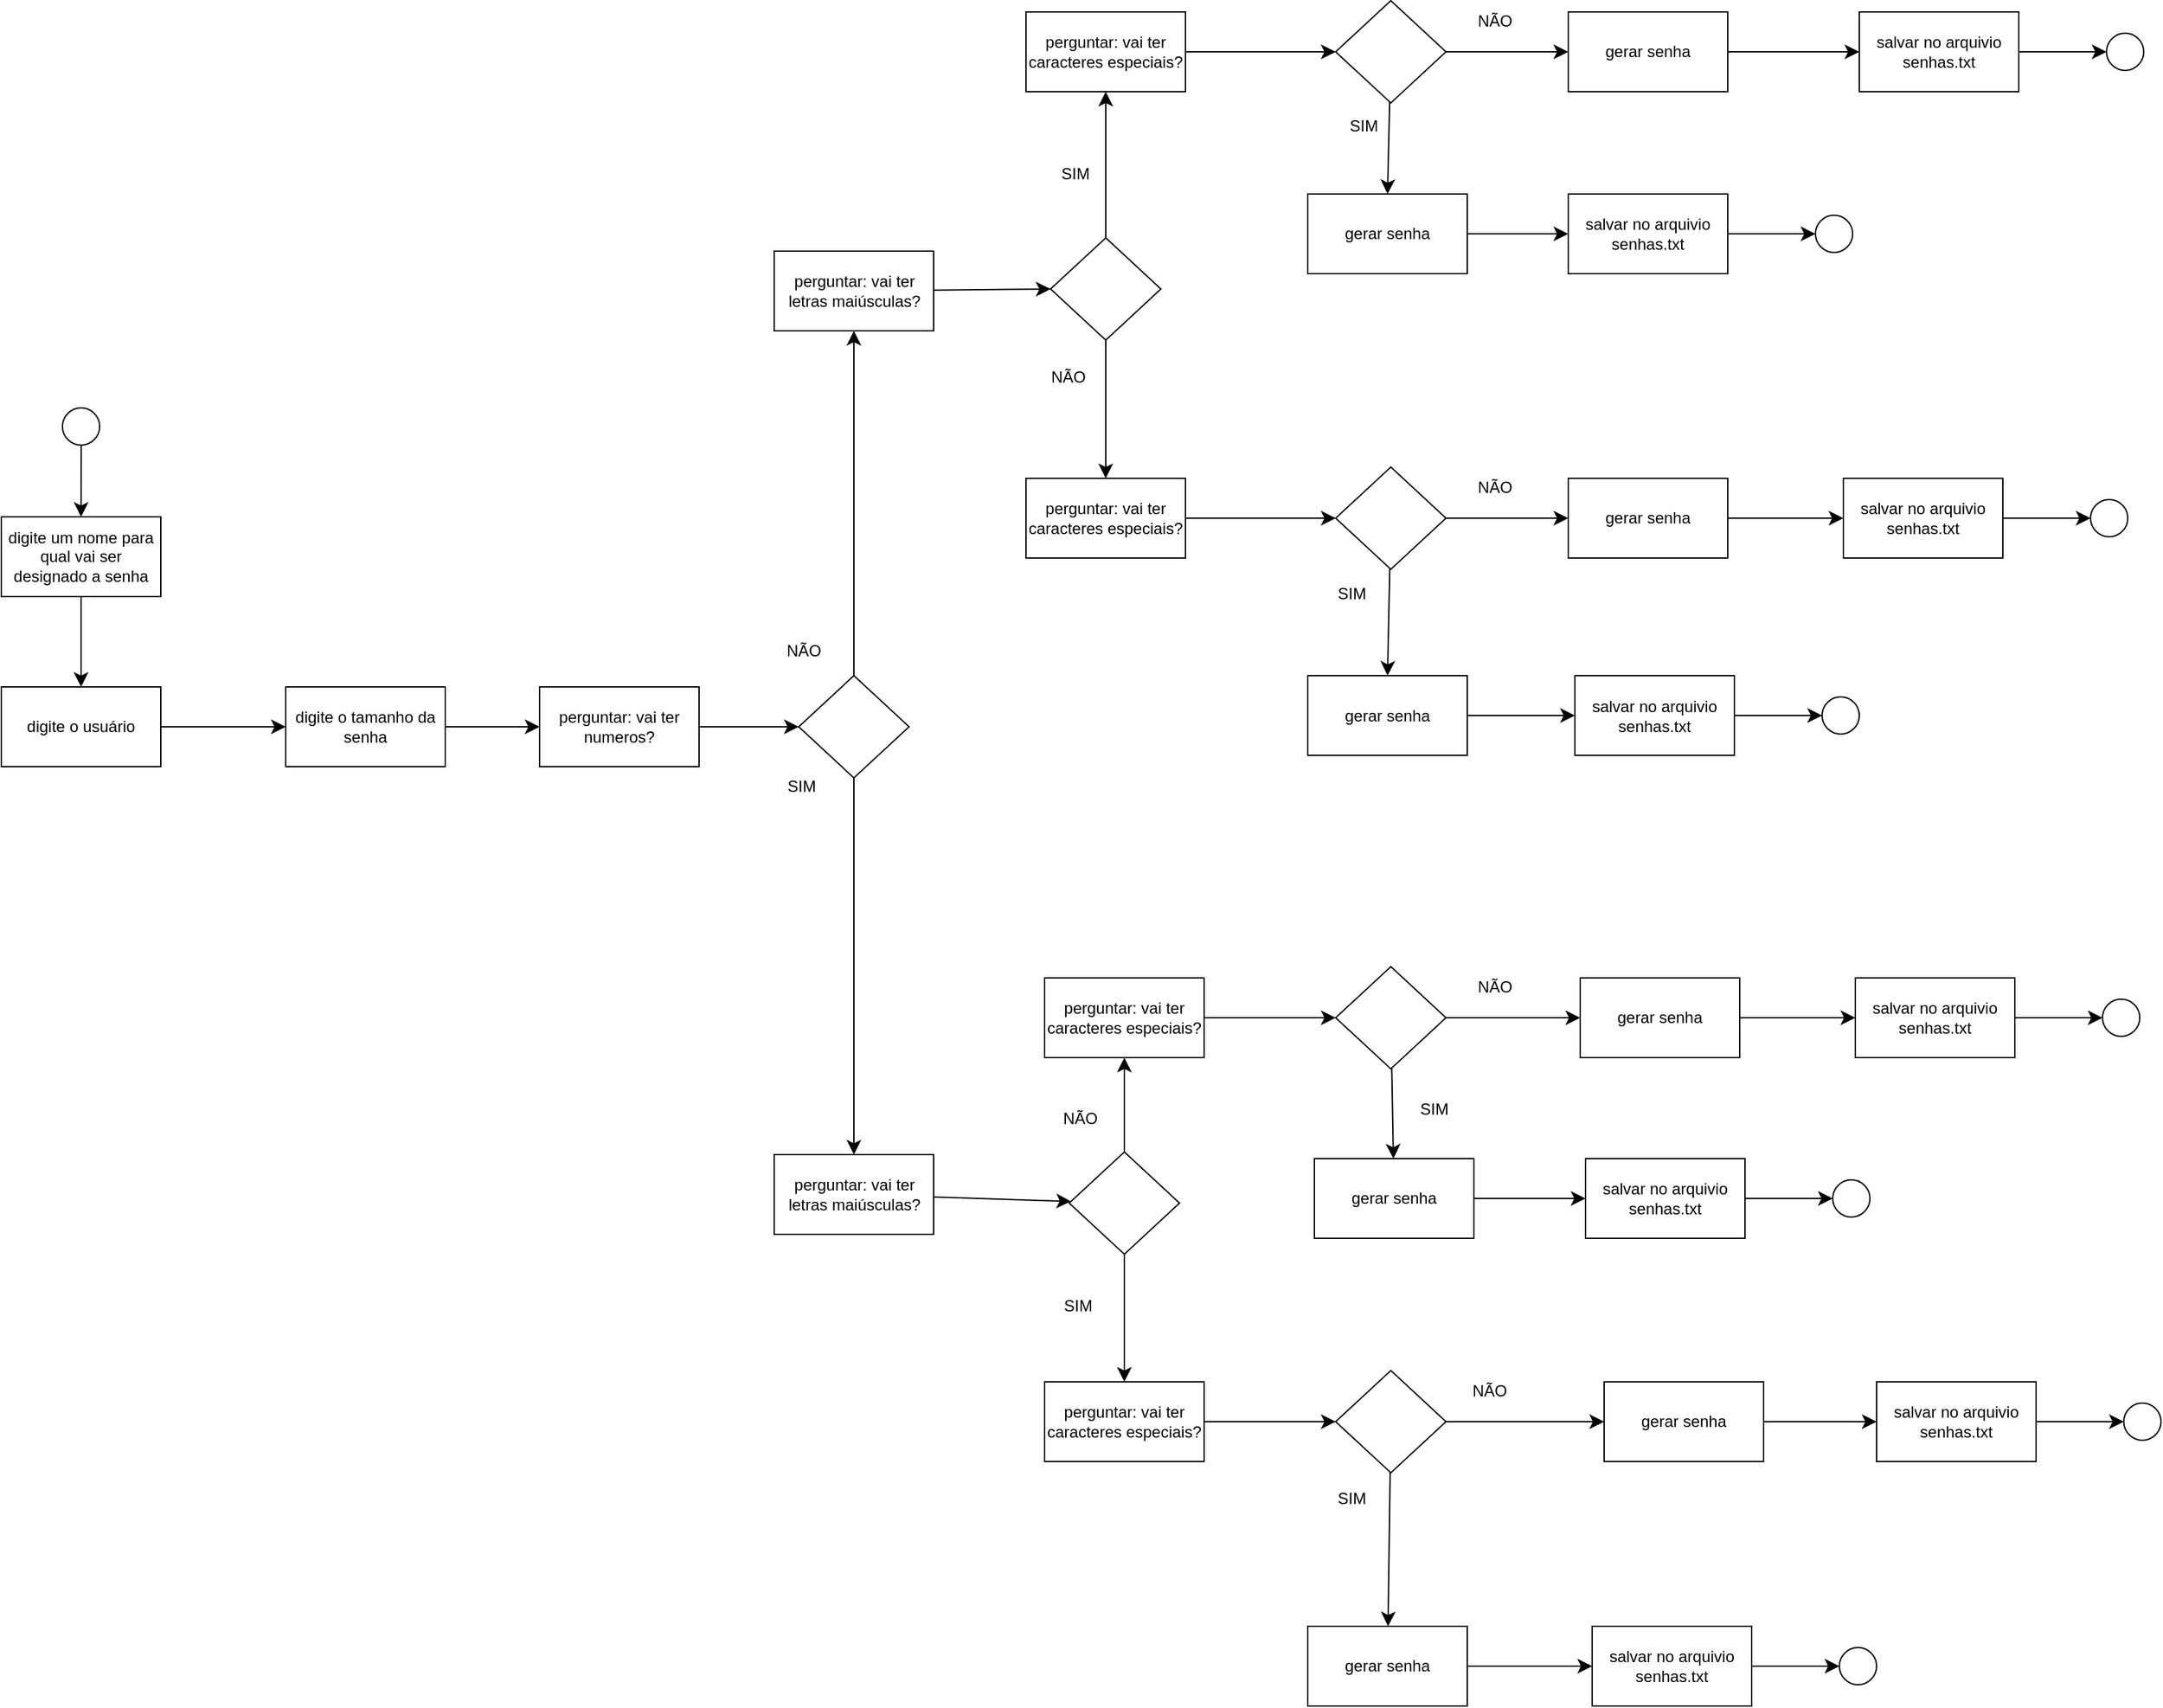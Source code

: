<mxfile version="26.2.14">
  <diagram name="Página-1" id="h_kVS6QXwFwlx4hH-j7_">
    <mxGraphModel dx="2560" dy="4295" grid="0" gridSize="10" guides="1" tooltips="1" connect="1" arrows="1" fold="1" page="0" pageScale="1" pageWidth="827" pageHeight="1169" math="0" shadow="0">
      <root>
        <mxCell id="0" />
        <mxCell id="1" parent="0" />
        <mxCell id="Y_0qaRD-UfhqwSKcZjdB-19" style="edgeStyle=none;curved=1;rounded=0;orthogonalLoop=1;jettySize=auto;html=1;entryX=0;entryY=0.5;entryDx=0;entryDy=0;fontSize=12;startSize=8;endSize=8;" edge="1" parent="1" source="Y_0qaRD-UfhqwSKcZjdB-1" target="Y_0qaRD-UfhqwSKcZjdB-18">
          <mxGeometry relative="1" as="geometry" />
        </mxCell>
        <mxCell id="Y_0qaRD-UfhqwSKcZjdB-1" value="digite o tamanho da senha" style="rounded=0;whiteSpace=wrap;html=1;" vertex="1" parent="1">
          <mxGeometry x="365" y="-365" width="120" height="60" as="geometry" />
        </mxCell>
        <mxCell id="Y_0qaRD-UfhqwSKcZjdB-25" style="edgeStyle=none;curved=1;rounded=0;orthogonalLoop=1;jettySize=auto;html=1;fontSize=12;startSize=8;endSize=8;" edge="1" parent="1" source="Y_0qaRD-UfhqwSKcZjdB-2" target="Y_0qaRD-UfhqwSKcZjdB-22">
          <mxGeometry relative="1" as="geometry" />
        </mxCell>
        <mxCell id="Y_0qaRD-UfhqwSKcZjdB-2" value="perguntar: vai ter letras maiúsculas?" style="rounded=0;whiteSpace=wrap;html=1;" vertex="1" parent="1">
          <mxGeometry x="732.5" y="-13" width="120" height="60" as="geometry" />
        </mxCell>
        <mxCell id="Y_0qaRD-UfhqwSKcZjdB-14" style="edgeStyle=none;curved=1;rounded=0;orthogonalLoop=1;jettySize=auto;html=1;entryX=0.5;entryY=0;entryDx=0;entryDy=0;fontSize=12;startSize=8;endSize=8;" edge="1" parent="1" source="Y_0qaRD-UfhqwSKcZjdB-3" target="Y_0qaRD-UfhqwSKcZjdB-13">
          <mxGeometry relative="1" as="geometry" />
        </mxCell>
        <mxCell id="Y_0qaRD-UfhqwSKcZjdB-3" value="" style="ellipse;whiteSpace=wrap;html=1;aspect=fixed;" vertex="1" parent="1">
          <mxGeometry x="197" y="-575" width="28" height="28" as="geometry" />
        </mxCell>
        <mxCell id="Y_0qaRD-UfhqwSKcZjdB-10" style="edgeStyle=none;curved=1;rounded=0;orthogonalLoop=1;jettySize=auto;html=1;fontSize=12;startSize=8;endSize=8;entryX=0.5;entryY=1;entryDx=0;entryDy=0;" edge="1" parent="1" source="Y_0qaRD-UfhqwSKcZjdB-4" target="Y_0qaRD-UfhqwSKcZjdB-21">
          <mxGeometry relative="1" as="geometry">
            <mxPoint x="790" y="-484" as="targetPoint" />
          </mxGeometry>
        </mxCell>
        <mxCell id="Y_0qaRD-UfhqwSKcZjdB-11" style="edgeStyle=none;curved=1;rounded=0;orthogonalLoop=1;jettySize=auto;html=1;fontSize=12;startSize=8;endSize=8;" edge="1" parent="1" source="Y_0qaRD-UfhqwSKcZjdB-4" target="Y_0qaRD-UfhqwSKcZjdB-2">
          <mxGeometry relative="1" as="geometry" />
        </mxCell>
        <mxCell id="Y_0qaRD-UfhqwSKcZjdB-4" value="" style="rhombus;whiteSpace=wrap;html=1;" vertex="1" parent="1">
          <mxGeometry x="751" y="-373.5" width="83" height="77" as="geometry" />
        </mxCell>
        <mxCell id="Y_0qaRD-UfhqwSKcZjdB-5" value="SIM&amp;nbsp;" style="text;html=1;align=center;verticalAlign=middle;whiteSpace=wrap;rounded=0;" vertex="1" parent="1">
          <mxGeometry x="725" y="-305" width="60" height="30" as="geometry" />
        </mxCell>
        <mxCell id="Y_0qaRD-UfhqwSKcZjdB-6" value="NÃO" style="text;html=1;align=center;verticalAlign=middle;whiteSpace=wrap;rounded=0;" vertex="1" parent="1">
          <mxGeometry x="725" y="-407" width="60" height="30" as="geometry" />
        </mxCell>
        <mxCell id="Y_0qaRD-UfhqwSKcZjdB-16" style="edgeStyle=none;curved=1;rounded=0;orthogonalLoop=1;jettySize=auto;html=1;entryX=0.5;entryY=0;entryDx=0;entryDy=0;fontSize=12;startSize=8;endSize=8;" edge="1" parent="1" source="Y_0qaRD-UfhqwSKcZjdB-13" target="Y_0qaRD-UfhqwSKcZjdB-15">
          <mxGeometry relative="1" as="geometry" />
        </mxCell>
        <mxCell id="Y_0qaRD-UfhqwSKcZjdB-13" value="digite um nome para qual vai ser designado a senha" style="rounded=0;whiteSpace=wrap;html=1;" vertex="1" parent="1">
          <mxGeometry x="151" y="-493" width="120" height="60" as="geometry" />
        </mxCell>
        <mxCell id="Y_0qaRD-UfhqwSKcZjdB-17" style="edgeStyle=none;curved=1;rounded=0;orthogonalLoop=1;jettySize=auto;html=1;entryX=0;entryY=0.5;entryDx=0;entryDy=0;fontSize=12;startSize=8;endSize=8;" edge="1" parent="1" source="Y_0qaRD-UfhqwSKcZjdB-15" target="Y_0qaRD-UfhqwSKcZjdB-1">
          <mxGeometry relative="1" as="geometry" />
        </mxCell>
        <mxCell id="Y_0qaRD-UfhqwSKcZjdB-15" value="digite o usuário" style="rounded=0;whiteSpace=wrap;html=1;" vertex="1" parent="1">
          <mxGeometry x="151" y="-365" width="120" height="60" as="geometry" />
        </mxCell>
        <mxCell id="Y_0qaRD-UfhqwSKcZjdB-20" style="edgeStyle=none;curved=1;rounded=0;orthogonalLoop=1;jettySize=auto;html=1;entryX=0;entryY=0.5;entryDx=0;entryDy=0;fontSize=12;startSize=8;endSize=8;" edge="1" parent="1" source="Y_0qaRD-UfhqwSKcZjdB-18" target="Y_0qaRD-UfhqwSKcZjdB-4">
          <mxGeometry relative="1" as="geometry" />
        </mxCell>
        <mxCell id="Y_0qaRD-UfhqwSKcZjdB-18" value="perguntar: vai ter numeros?" style="rounded=0;whiteSpace=wrap;html=1;" vertex="1" parent="1">
          <mxGeometry x="556" y="-365" width="120" height="60" as="geometry" />
        </mxCell>
        <mxCell id="Y_0qaRD-UfhqwSKcZjdB-26" style="edgeStyle=none;curved=1;rounded=0;orthogonalLoop=1;jettySize=auto;html=1;entryX=0;entryY=0.5;entryDx=0;entryDy=0;fontSize=12;startSize=8;endSize=8;" edge="1" parent="1" source="Y_0qaRD-UfhqwSKcZjdB-21" target="Y_0qaRD-UfhqwSKcZjdB-23">
          <mxGeometry relative="1" as="geometry" />
        </mxCell>
        <mxCell id="Y_0qaRD-UfhqwSKcZjdB-21" value="perguntar: vai ter letras maiúsculas?" style="rounded=0;whiteSpace=wrap;html=1;" vertex="1" parent="1">
          <mxGeometry x="732.5" y="-693" width="120" height="60" as="geometry" />
        </mxCell>
        <mxCell id="Y_0qaRD-UfhqwSKcZjdB-30" style="edgeStyle=none;curved=1;rounded=0;orthogonalLoop=1;jettySize=auto;html=1;entryX=0.5;entryY=1;entryDx=0;entryDy=0;fontSize=12;startSize=8;endSize=8;" edge="1" parent="1" source="Y_0qaRD-UfhqwSKcZjdB-22" target="Y_0qaRD-UfhqwSKcZjdB-28">
          <mxGeometry relative="1" as="geometry" />
        </mxCell>
        <mxCell id="Y_0qaRD-UfhqwSKcZjdB-36" style="edgeStyle=none;curved=1;rounded=0;orthogonalLoop=1;jettySize=auto;html=1;fontSize=12;startSize=8;endSize=8;" edge="1" parent="1" source="Y_0qaRD-UfhqwSKcZjdB-22" target="Y_0qaRD-UfhqwSKcZjdB-33">
          <mxGeometry relative="1" as="geometry" />
        </mxCell>
        <mxCell id="Y_0qaRD-UfhqwSKcZjdB-22" value="" style="rhombus;whiteSpace=wrap;html=1;" vertex="1" parent="1">
          <mxGeometry x="954.5" y="-15" width="83" height="77" as="geometry" />
        </mxCell>
        <mxCell id="Y_0qaRD-UfhqwSKcZjdB-29" style="edgeStyle=none;curved=1;rounded=0;orthogonalLoop=1;jettySize=auto;html=1;entryX=0.5;entryY=0;entryDx=0;entryDy=0;fontSize=12;startSize=8;endSize=8;" edge="1" parent="1" source="Y_0qaRD-UfhqwSKcZjdB-23" target="Y_0qaRD-UfhqwSKcZjdB-27">
          <mxGeometry relative="1" as="geometry" />
        </mxCell>
        <mxCell id="Y_0qaRD-UfhqwSKcZjdB-35" style="edgeStyle=none;curved=1;rounded=0;orthogonalLoop=1;jettySize=auto;html=1;entryX=0.5;entryY=1;entryDx=0;entryDy=0;fontSize=12;startSize=8;endSize=8;" edge="1" parent="1" source="Y_0qaRD-UfhqwSKcZjdB-23" target="Y_0qaRD-UfhqwSKcZjdB-34">
          <mxGeometry relative="1" as="geometry" />
        </mxCell>
        <mxCell id="Y_0qaRD-UfhqwSKcZjdB-23" value="" style="rhombus;whiteSpace=wrap;html=1;" vertex="1" parent="1">
          <mxGeometry x="940.5" y="-703" width="83" height="77" as="geometry" />
        </mxCell>
        <mxCell id="Y_0qaRD-UfhqwSKcZjdB-24" value="SIM&amp;nbsp;" style="text;html=1;align=center;verticalAlign=middle;whiteSpace=wrap;rounded=0;" vertex="1" parent="1">
          <mxGeometry x="933" y="86" width="60" height="30" as="geometry" />
        </mxCell>
        <mxCell id="Y_0qaRD-UfhqwSKcZjdB-44" style="edgeStyle=none;curved=1;rounded=0;orthogonalLoop=1;jettySize=auto;html=1;entryX=0;entryY=0.5;entryDx=0;entryDy=0;fontSize=12;startSize=8;endSize=8;" edge="1" parent="1" source="Y_0qaRD-UfhqwSKcZjdB-27" target="Y_0qaRD-UfhqwSKcZjdB-41">
          <mxGeometry relative="1" as="geometry" />
        </mxCell>
        <mxCell id="Y_0qaRD-UfhqwSKcZjdB-27" value="perguntar: vai ter caracteres especiais?" style="rounded=0;whiteSpace=wrap;html=1;" vertex="1" parent="1">
          <mxGeometry x="922" y="-522" width="120" height="60" as="geometry" />
        </mxCell>
        <mxCell id="Y_0qaRD-UfhqwSKcZjdB-46" style="edgeStyle=none;curved=1;rounded=0;orthogonalLoop=1;jettySize=auto;html=1;entryX=0;entryY=0.5;entryDx=0;entryDy=0;fontSize=12;startSize=8;endSize=8;" edge="1" parent="1" source="Y_0qaRD-UfhqwSKcZjdB-28" target="Y_0qaRD-UfhqwSKcZjdB-39">
          <mxGeometry relative="1" as="geometry" />
        </mxCell>
        <mxCell id="Y_0qaRD-UfhqwSKcZjdB-28" value="perguntar: vai ter caracteres especiais?" style="rounded=0;whiteSpace=wrap;html=1;" vertex="1" parent="1">
          <mxGeometry x="936" y="-146" width="120" height="60" as="geometry" />
        </mxCell>
        <mxCell id="Y_0qaRD-UfhqwSKcZjdB-31" value="NÃO" style="text;html=1;align=center;verticalAlign=middle;whiteSpace=wrap;rounded=0;" vertex="1" parent="1">
          <mxGeometry x="924" y="-613" width="60" height="30" as="geometry" />
        </mxCell>
        <mxCell id="Y_0qaRD-UfhqwSKcZjdB-32" value="NÃO" style="text;html=1;align=center;verticalAlign=middle;whiteSpace=wrap;rounded=0;" vertex="1" parent="1">
          <mxGeometry x="933" y="-55" width="60" height="30" as="geometry" />
        </mxCell>
        <mxCell id="Y_0qaRD-UfhqwSKcZjdB-47" style="edgeStyle=none;curved=1;rounded=0;orthogonalLoop=1;jettySize=auto;html=1;entryX=0;entryY=0.5;entryDx=0;entryDy=0;fontSize=12;startSize=8;endSize=8;" edge="1" parent="1" source="Y_0qaRD-UfhqwSKcZjdB-33" target="Y_0qaRD-UfhqwSKcZjdB-40">
          <mxGeometry relative="1" as="geometry" />
        </mxCell>
        <mxCell id="Y_0qaRD-UfhqwSKcZjdB-33" value="perguntar: vai ter caracteres especiais?" style="rounded=0;whiteSpace=wrap;html=1;" vertex="1" parent="1">
          <mxGeometry x="936" y="158" width="120" height="60" as="geometry" />
        </mxCell>
        <mxCell id="Y_0qaRD-UfhqwSKcZjdB-43" style="edgeStyle=none;curved=1;rounded=0;orthogonalLoop=1;jettySize=auto;html=1;fontSize=12;startSize=8;endSize=8;" edge="1" parent="1" source="Y_0qaRD-UfhqwSKcZjdB-34" target="Y_0qaRD-UfhqwSKcZjdB-42">
          <mxGeometry relative="1" as="geometry" />
        </mxCell>
        <mxCell id="Y_0qaRD-UfhqwSKcZjdB-34" value="perguntar: vai ter caracteres especiais?" style="rounded=0;whiteSpace=wrap;html=1;" vertex="1" parent="1">
          <mxGeometry x="922" y="-873" width="120" height="60" as="geometry" />
        </mxCell>
        <mxCell id="Y_0qaRD-UfhqwSKcZjdB-37" value="SIM&amp;nbsp;" style="text;html=1;align=center;verticalAlign=middle;whiteSpace=wrap;rounded=0;" vertex="1" parent="1">
          <mxGeometry x="931" y="-766" width="60" height="30" as="geometry" />
        </mxCell>
        <mxCell id="Y_0qaRD-UfhqwSKcZjdB-38" value="SIM&amp;nbsp;" style="text;html=1;align=center;verticalAlign=middle;whiteSpace=wrap;rounded=0;" vertex="1" parent="1">
          <mxGeometry x="1139" y="-450" width="60" height="30" as="geometry" />
        </mxCell>
        <mxCell id="Y_0qaRD-UfhqwSKcZjdB-56" style="edgeStyle=none;curved=1;rounded=0;orthogonalLoop=1;jettySize=auto;html=1;fontSize=12;startSize=8;endSize=8;" edge="1" parent="1" source="Y_0qaRD-UfhqwSKcZjdB-39" target="Y_0qaRD-UfhqwSKcZjdB-55">
          <mxGeometry relative="1" as="geometry" />
        </mxCell>
        <mxCell id="Y_0qaRD-UfhqwSKcZjdB-59" style="edgeStyle=none;curved=1;rounded=0;orthogonalLoop=1;jettySize=auto;html=1;fontSize=12;startSize=8;endSize=8;" edge="1" parent="1" source="Y_0qaRD-UfhqwSKcZjdB-39" target="Y_0qaRD-UfhqwSKcZjdB-58">
          <mxGeometry relative="1" as="geometry" />
        </mxCell>
        <mxCell id="Y_0qaRD-UfhqwSKcZjdB-39" value="" style="rhombus;whiteSpace=wrap;html=1;" vertex="1" parent="1">
          <mxGeometry x="1155" y="-154.5" width="83" height="77" as="geometry" />
        </mxCell>
        <mxCell id="Y_0qaRD-UfhqwSKcZjdB-50" style="edgeStyle=none;curved=1;rounded=0;orthogonalLoop=1;jettySize=auto;html=1;fontSize=12;startSize=8;endSize=8;" edge="1" parent="1" source="Y_0qaRD-UfhqwSKcZjdB-40" target="Y_0qaRD-UfhqwSKcZjdB-49">
          <mxGeometry relative="1" as="geometry" />
        </mxCell>
        <mxCell id="Y_0qaRD-UfhqwSKcZjdB-53" style="edgeStyle=none;curved=1;rounded=0;orthogonalLoop=1;jettySize=auto;html=1;entryX=0;entryY=0.5;entryDx=0;entryDy=0;fontSize=12;startSize=8;endSize=8;" edge="1" parent="1" source="Y_0qaRD-UfhqwSKcZjdB-40" target="Y_0qaRD-UfhqwSKcZjdB-52">
          <mxGeometry relative="1" as="geometry" />
        </mxCell>
        <mxCell id="Y_0qaRD-UfhqwSKcZjdB-40" value="" style="rhombus;whiteSpace=wrap;html=1;" vertex="1" parent="1">
          <mxGeometry x="1155" y="149.5" width="83" height="77" as="geometry" />
        </mxCell>
        <mxCell id="Y_0qaRD-UfhqwSKcZjdB-62" style="edgeStyle=none;curved=1;rounded=0;orthogonalLoop=1;jettySize=auto;html=1;entryX=0.5;entryY=0;entryDx=0;entryDy=0;fontSize=12;startSize=8;endSize=8;" edge="1" parent="1" source="Y_0qaRD-UfhqwSKcZjdB-41" target="Y_0qaRD-UfhqwSKcZjdB-61">
          <mxGeometry relative="1" as="geometry" />
        </mxCell>
        <mxCell id="Y_0qaRD-UfhqwSKcZjdB-64" style="edgeStyle=none;curved=1;rounded=0;orthogonalLoop=1;jettySize=auto;html=1;entryX=0;entryY=0.5;entryDx=0;entryDy=0;fontSize=12;startSize=8;endSize=8;" edge="1" parent="1" source="Y_0qaRD-UfhqwSKcZjdB-41" target="Y_0qaRD-UfhqwSKcZjdB-63">
          <mxGeometry relative="1" as="geometry" />
        </mxCell>
        <mxCell id="Y_0qaRD-UfhqwSKcZjdB-41" value="" style="rhombus;whiteSpace=wrap;html=1;" vertex="1" parent="1">
          <mxGeometry x="1155" y="-530.5" width="83" height="77" as="geometry" />
        </mxCell>
        <mxCell id="Y_0qaRD-UfhqwSKcZjdB-67" style="edgeStyle=none;curved=1;rounded=0;orthogonalLoop=1;jettySize=auto;html=1;entryX=0;entryY=0.5;entryDx=0;entryDy=0;fontSize=12;startSize=8;endSize=8;" edge="1" parent="1" source="Y_0qaRD-UfhqwSKcZjdB-42" target="Y_0qaRD-UfhqwSKcZjdB-66">
          <mxGeometry relative="1" as="geometry" />
        </mxCell>
        <mxCell id="Y_0qaRD-UfhqwSKcZjdB-70" style="edgeStyle=none;curved=1;rounded=0;orthogonalLoop=1;jettySize=auto;html=1;entryX=0.5;entryY=0;entryDx=0;entryDy=0;fontSize=12;startSize=8;endSize=8;" edge="1" parent="1" source="Y_0qaRD-UfhqwSKcZjdB-42" target="Y_0qaRD-UfhqwSKcZjdB-69">
          <mxGeometry relative="1" as="geometry" />
        </mxCell>
        <mxCell id="Y_0qaRD-UfhqwSKcZjdB-42" value="" style="rhombus;whiteSpace=wrap;html=1;" vertex="1" parent="1">
          <mxGeometry x="1155" y="-881.5" width="83" height="77" as="geometry" />
        </mxCell>
        <mxCell id="Y_0qaRD-UfhqwSKcZjdB-48" value="SIM&amp;nbsp;" style="text;html=1;align=center;verticalAlign=middle;whiteSpace=wrap;rounded=0;" vertex="1" parent="1">
          <mxGeometry x="1139" y="231" width="60" height="30" as="geometry" />
        </mxCell>
        <mxCell id="Y_0qaRD-UfhqwSKcZjdB-73" style="edgeStyle=none;curved=1;rounded=0;orthogonalLoop=1;jettySize=auto;html=1;entryX=0;entryY=0.5;entryDx=0;entryDy=0;fontSize=12;startSize=8;endSize=8;" edge="1" parent="1" source="Y_0qaRD-UfhqwSKcZjdB-49" target="Y_0qaRD-UfhqwSKcZjdB-72">
          <mxGeometry relative="1" as="geometry" />
        </mxCell>
        <mxCell id="Y_0qaRD-UfhqwSKcZjdB-49" value="gerar senha" style="rounded=0;whiteSpace=wrap;html=1;" vertex="1" parent="1">
          <mxGeometry x="1134" y="342" width="120" height="60" as="geometry" />
        </mxCell>
        <mxCell id="Y_0qaRD-UfhqwSKcZjdB-51" value="NÃO" style="text;html=1;align=center;verticalAlign=middle;whiteSpace=wrap;rounded=0;" vertex="1" parent="1">
          <mxGeometry x="1241" y="149.5" width="60" height="30" as="geometry" />
        </mxCell>
        <mxCell id="Y_0qaRD-UfhqwSKcZjdB-103" style="edgeStyle=none;curved=1;rounded=0;orthogonalLoop=1;jettySize=auto;html=1;entryX=0;entryY=0.5;entryDx=0;entryDy=0;fontSize=12;startSize=8;endSize=8;" edge="1" parent="1" source="Y_0qaRD-UfhqwSKcZjdB-52" target="Y_0qaRD-UfhqwSKcZjdB-102">
          <mxGeometry relative="1" as="geometry" />
        </mxCell>
        <mxCell id="Y_0qaRD-UfhqwSKcZjdB-52" value="gerar senha" style="rounded=0;whiteSpace=wrap;html=1;" vertex="1" parent="1">
          <mxGeometry x="1357" y="158" width="120" height="60" as="geometry" />
        </mxCell>
        <mxCell id="Y_0qaRD-UfhqwSKcZjdB-54" value="" style="ellipse;whiteSpace=wrap;html=1;aspect=fixed;" vertex="1" parent="1">
          <mxGeometry x="1534" y="358" width="28" height="28" as="geometry" />
        </mxCell>
        <mxCell id="Y_0qaRD-UfhqwSKcZjdB-98" style="edgeStyle=none;curved=1;rounded=0;orthogonalLoop=1;jettySize=auto;html=1;fontSize=12;startSize=8;endSize=8;" edge="1" parent="1" source="Y_0qaRD-UfhqwSKcZjdB-55" target="Y_0qaRD-UfhqwSKcZjdB-79">
          <mxGeometry relative="1" as="geometry" />
        </mxCell>
        <mxCell id="Y_0qaRD-UfhqwSKcZjdB-55" value="gerar senha" style="rounded=0;whiteSpace=wrap;html=1;" vertex="1" parent="1">
          <mxGeometry x="1339" y="-146" width="120" height="60" as="geometry" />
        </mxCell>
        <mxCell id="Y_0qaRD-UfhqwSKcZjdB-57" value="NÃO" style="text;html=1;align=center;verticalAlign=middle;whiteSpace=wrap;rounded=0;" vertex="1" parent="1">
          <mxGeometry x="1245" y="-154.5" width="60" height="30" as="geometry" />
        </mxCell>
        <mxCell id="Y_0qaRD-UfhqwSKcZjdB-99" style="edgeStyle=none;curved=1;rounded=0;orthogonalLoop=1;jettySize=auto;html=1;fontSize=12;startSize=8;endSize=8;" edge="1" parent="1" source="Y_0qaRD-UfhqwSKcZjdB-58" target="Y_0qaRD-UfhqwSKcZjdB-76">
          <mxGeometry relative="1" as="geometry" />
        </mxCell>
        <mxCell id="Y_0qaRD-UfhqwSKcZjdB-58" value="gerar senha" style="rounded=0;whiteSpace=wrap;html=1;" vertex="1" parent="1">
          <mxGeometry x="1139" y="-10" width="120" height="60" as="geometry" />
        </mxCell>
        <mxCell id="Y_0qaRD-UfhqwSKcZjdB-60" value="SIM&amp;nbsp;" style="text;html=1;align=center;verticalAlign=middle;whiteSpace=wrap;rounded=0;" vertex="1" parent="1">
          <mxGeometry x="1201" y="-62" width="60" height="30" as="geometry" />
        </mxCell>
        <mxCell id="Y_0qaRD-UfhqwSKcZjdB-88" style="edgeStyle=none;curved=1;rounded=0;orthogonalLoop=1;jettySize=auto;html=1;fontSize=12;startSize=8;endSize=8;" edge="1" parent="1" source="Y_0qaRD-UfhqwSKcZjdB-61" target="Y_0qaRD-UfhqwSKcZjdB-85">
          <mxGeometry relative="1" as="geometry" />
        </mxCell>
        <mxCell id="Y_0qaRD-UfhqwSKcZjdB-61" value="gerar senha" style="rounded=0;whiteSpace=wrap;html=1;" vertex="1" parent="1">
          <mxGeometry x="1134" y="-373.5" width="120" height="60" as="geometry" />
        </mxCell>
        <mxCell id="Y_0qaRD-UfhqwSKcZjdB-89" style="edgeStyle=none;curved=1;rounded=0;orthogonalLoop=1;jettySize=auto;html=1;entryX=0;entryY=0.5;entryDx=0;entryDy=0;fontSize=12;startSize=8;endSize=8;" edge="1" parent="1" source="Y_0qaRD-UfhqwSKcZjdB-63" target="Y_0qaRD-UfhqwSKcZjdB-82">
          <mxGeometry relative="1" as="geometry" />
        </mxCell>
        <mxCell id="Y_0qaRD-UfhqwSKcZjdB-63" value="gerar senha" style="rounded=0;whiteSpace=wrap;html=1;" vertex="1" parent="1">
          <mxGeometry x="1330" y="-522" width="120" height="60" as="geometry" />
        </mxCell>
        <mxCell id="Y_0qaRD-UfhqwSKcZjdB-65" value="NÃO" style="text;html=1;align=center;verticalAlign=middle;whiteSpace=wrap;rounded=0;" vertex="1" parent="1">
          <mxGeometry x="1245" y="-530.5" width="60" height="30" as="geometry" />
        </mxCell>
        <mxCell id="Y_0qaRD-UfhqwSKcZjdB-97" style="edgeStyle=none;curved=1;rounded=0;orthogonalLoop=1;jettySize=auto;html=1;entryX=0;entryY=0.5;entryDx=0;entryDy=0;fontSize=12;startSize=8;endSize=8;" edge="1" parent="1" source="Y_0qaRD-UfhqwSKcZjdB-66" target="Y_0qaRD-UfhqwSKcZjdB-96">
          <mxGeometry relative="1" as="geometry" />
        </mxCell>
        <mxCell id="Y_0qaRD-UfhqwSKcZjdB-66" value="gerar senha" style="rounded=0;whiteSpace=wrap;html=1;" vertex="1" parent="1">
          <mxGeometry x="1330" y="-873" width="120" height="60" as="geometry" />
        </mxCell>
        <mxCell id="Y_0qaRD-UfhqwSKcZjdB-68" value="NÃO" style="text;html=1;align=center;verticalAlign=middle;whiteSpace=wrap;rounded=0;" vertex="1" parent="1">
          <mxGeometry x="1245" y="-881.5" width="60" height="30" as="geometry" />
        </mxCell>
        <mxCell id="Y_0qaRD-UfhqwSKcZjdB-93" style="edgeStyle=none;curved=1;rounded=0;orthogonalLoop=1;jettySize=auto;html=1;entryX=0;entryY=0.5;entryDx=0;entryDy=0;fontSize=12;startSize=8;endSize=8;" edge="1" parent="1" source="Y_0qaRD-UfhqwSKcZjdB-69" target="Y_0qaRD-UfhqwSKcZjdB-90">
          <mxGeometry relative="1" as="geometry" />
        </mxCell>
        <mxCell id="Y_0qaRD-UfhqwSKcZjdB-69" value="gerar senha" style="rounded=0;whiteSpace=wrap;html=1;" vertex="1" parent="1">
          <mxGeometry x="1134" y="-736" width="120" height="60" as="geometry" />
        </mxCell>
        <mxCell id="Y_0qaRD-UfhqwSKcZjdB-71" value="SIM&amp;nbsp;" style="text;html=1;align=center;verticalAlign=middle;whiteSpace=wrap;rounded=0;" vertex="1" parent="1">
          <mxGeometry x="1148" y="-802" width="60" height="30" as="geometry" />
        </mxCell>
        <mxCell id="Y_0qaRD-UfhqwSKcZjdB-74" style="edgeStyle=none;curved=1;rounded=0;orthogonalLoop=1;jettySize=auto;html=1;entryX=0;entryY=0.5;entryDx=0;entryDy=0;fontSize=12;startSize=8;endSize=8;" edge="1" parent="1" source="Y_0qaRD-UfhqwSKcZjdB-72" target="Y_0qaRD-UfhqwSKcZjdB-54">
          <mxGeometry relative="1" as="geometry" />
        </mxCell>
        <mxCell id="Y_0qaRD-UfhqwSKcZjdB-72" value="salvar no arquivio senhas.txt" style="rounded=0;whiteSpace=wrap;html=1;" vertex="1" parent="1">
          <mxGeometry x="1348" y="342" width="120" height="60" as="geometry" />
        </mxCell>
        <mxCell id="Y_0qaRD-UfhqwSKcZjdB-75" value="" style="ellipse;whiteSpace=wrap;html=1;aspect=fixed;" vertex="1" parent="1">
          <mxGeometry x="1529" y="6" width="28" height="28" as="geometry" />
        </mxCell>
        <mxCell id="Y_0qaRD-UfhqwSKcZjdB-76" value="salvar no arquivio senhas.txt" style="rounded=0;whiteSpace=wrap;html=1;" vertex="1" parent="1">
          <mxGeometry x="1343" y="-10" width="120" height="60" as="geometry" />
        </mxCell>
        <mxCell id="Y_0qaRD-UfhqwSKcZjdB-77" style="edgeStyle=none;curved=1;rounded=0;orthogonalLoop=1;jettySize=auto;html=1;entryX=0;entryY=0.5;entryDx=0;entryDy=0;fontSize=12;startSize=8;endSize=8;" edge="1" source="Y_0qaRD-UfhqwSKcZjdB-76" target="Y_0qaRD-UfhqwSKcZjdB-75" parent="1">
          <mxGeometry relative="1" as="geometry" />
        </mxCell>
        <mxCell id="Y_0qaRD-UfhqwSKcZjdB-78" value="" style="ellipse;whiteSpace=wrap;html=1;aspect=fixed;" vertex="1" parent="1">
          <mxGeometry x="1732" y="-130" width="28" height="28" as="geometry" />
        </mxCell>
        <mxCell id="Y_0qaRD-UfhqwSKcZjdB-79" value="salvar no arquivio senhas.txt" style="rounded=0;whiteSpace=wrap;html=1;" vertex="1" parent="1">
          <mxGeometry x="1546" y="-146" width="120" height="60" as="geometry" />
        </mxCell>
        <mxCell id="Y_0qaRD-UfhqwSKcZjdB-80" style="edgeStyle=none;curved=1;rounded=0;orthogonalLoop=1;jettySize=auto;html=1;entryX=0;entryY=0.5;entryDx=0;entryDy=0;fontSize=12;startSize=8;endSize=8;" edge="1" source="Y_0qaRD-UfhqwSKcZjdB-79" target="Y_0qaRD-UfhqwSKcZjdB-78" parent="1">
          <mxGeometry relative="1" as="geometry" />
        </mxCell>
        <mxCell id="Y_0qaRD-UfhqwSKcZjdB-81" value="" style="ellipse;whiteSpace=wrap;html=1;aspect=fixed;" vertex="1" parent="1">
          <mxGeometry x="1723" y="-506" width="28" height="28" as="geometry" />
        </mxCell>
        <mxCell id="Y_0qaRD-UfhqwSKcZjdB-82" value="salvar no arquivio senhas.txt" style="rounded=0;whiteSpace=wrap;html=1;" vertex="1" parent="1">
          <mxGeometry x="1537" y="-522" width="120" height="60" as="geometry" />
        </mxCell>
        <mxCell id="Y_0qaRD-UfhqwSKcZjdB-83" style="edgeStyle=none;curved=1;rounded=0;orthogonalLoop=1;jettySize=auto;html=1;entryX=0;entryY=0.5;entryDx=0;entryDy=0;fontSize=12;startSize=8;endSize=8;" edge="1" source="Y_0qaRD-UfhqwSKcZjdB-82" target="Y_0qaRD-UfhqwSKcZjdB-81" parent="1">
          <mxGeometry relative="1" as="geometry" />
        </mxCell>
        <mxCell id="Y_0qaRD-UfhqwSKcZjdB-84" value="" style="ellipse;whiteSpace=wrap;html=1;aspect=fixed;" vertex="1" parent="1">
          <mxGeometry x="1521" y="-357.5" width="28" height="28" as="geometry" />
        </mxCell>
        <mxCell id="Y_0qaRD-UfhqwSKcZjdB-85" value="salvar no arquivio senhas.txt" style="rounded=0;whiteSpace=wrap;html=1;" vertex="1" parent="1">
          <mxGeometry x="1335" y="-373.5" width="120" height="60" as="geometry" />
        </mxCell>
        <mxCell id="Y_0qaRD-UfhqwSKcZjdB-86" style="edgeStyle=none;curved=1;rounded=0;orthogonalLoop=1;jettySize=auto;html=1;entryX=0;entryY=0.5;entryDx=0;entryDy=0;fontSize=12;startSize=8;endSize=8;" edge="1" source="Y_0qaRD-UfhqwSKcZjdB-85" target="Y_0qaRD-UfhqwSKcZjdB-84" parent="1">
          <mxGeometry relative="1" as="geometry" />
        </mxCell>
        <mxCell id="Y_0qaRD-UfhqwSKcZjdB-90" value="salvar no arquivio senhas.txt" style="rounded=0;whiteSpace=wrap;html=1;" vertex="1" parent="1">
          <mxGeometry x="1330" y="-736" width="120" height="60" as="geometry" />
        </mxCell>
        <mxCell id="Y_0qaRD-UfhqwSKcZjdB-91" style="edgeStyle=none;curved=1;rounded=0;orthogonalLoop=1;jettySize=auto;html=1;entryX=0;entryY=0.5;entryDx=0;entryDy=0;fontSize=12;startSize=8;endSize=8;" edge="1" source="Y_0qaRD-UfhqwSKcZjdB-90" target="Y_0qaRD-UfhqwSKcZjdB-92" parent="1">
          <mxGeometry relative="1" as="geometry" />
        </mxCell>
        <mxCell id="Y_0qaRD-UfhqwSKcZjdB-92" value="" style="ellipse;whiteSpace=wrap;html=1;aspect=fixed;" vertex="1" parent="1">
          <mxGeometry x="1516" y="-720" width="28" height="28" as="geometry" />
        </mxCell>
        <mxCell id="Y_0qaRD-UfhqwSKcZjdB-94" value="" style="ellipse;whiteSpace=wrap;html=1;aspect=fixed;" vertex="1" parent="1">
          <mxGeometry x="1735" y="-857" width="28" height="28" as="geometry" />
        </mxCell>
        <mxCell id="Y_0qaRD-UfhqwSKcZjdB-95" style="edgeStyle=none;curved=1;rounded=0;orthogonalLoop=1;jettySize=auto;html=1;entryX=0;entryY=0.5;entryDx=0;entryDy=0;fontSize=12;startSize=8;endSize=8;" edge="1" source="Y_0qaRD-UfhqwSKcZjdB-96" target="Y_0qaRD-UfhqwSKcZjdB-94" parent="1">
          <mxGeometry relative="1" as="geometry" />
        </mxCell>
        <mxCell id="Y_0qaRD-UfhqwSKcZjdB-96" value="salvar no arquivio senhas.txt" style="rounded=0;whiteSpace=wrap;html=1;" vertex="1" parent="1">
          <mxGeometry x="1549" y="-873" width="120" height="60" as="geometry" />
        </mxCell>
        <mxCell id="Y_0qaRD-UfhqwSKcZjdB-100" value="" style="ellipse;whiteSpace=wrap;html=1;aspect=fixed;" vertex="1" parent="1">
          <mxGeometry x="1748" y="174" width="28" height="28" as="geometry" />
        </mxCell>
        <mxCell id="Y_0qaRD-UfhqwSKcZjdB-101" style="edgeStyle=none;curved=1;rounded=0;orthogonalLoop=1;jettySize=auto;html=1;entryX=0;entryY=0.5;entryDx=0;entryDy=0;fontSize=12;startSize=8;endSize=8;" edge="1" source="Y_0qaRD-UfhqwSKcZjdB-102" target="Y_0qaRD-UfhqwSKcZjdB-100" parent="1">
          <mxGeometry relative="1" as="geometry" />
        </mxCell>
        <mxCell id="Y_0qaRD-UfhqwSKcZjdB-102" value="salvar no arquivio senhas.txt" style="rounded=0;whiteSpace=wrap;html=1;" vertex="1" parent="1">
          <mxGeometry x="1562" y="158" width="120" height="60" as="geometry" />
        </mxCell>
      </root>
    </mxGraphModel>
  </diagram>
</mxfile>
